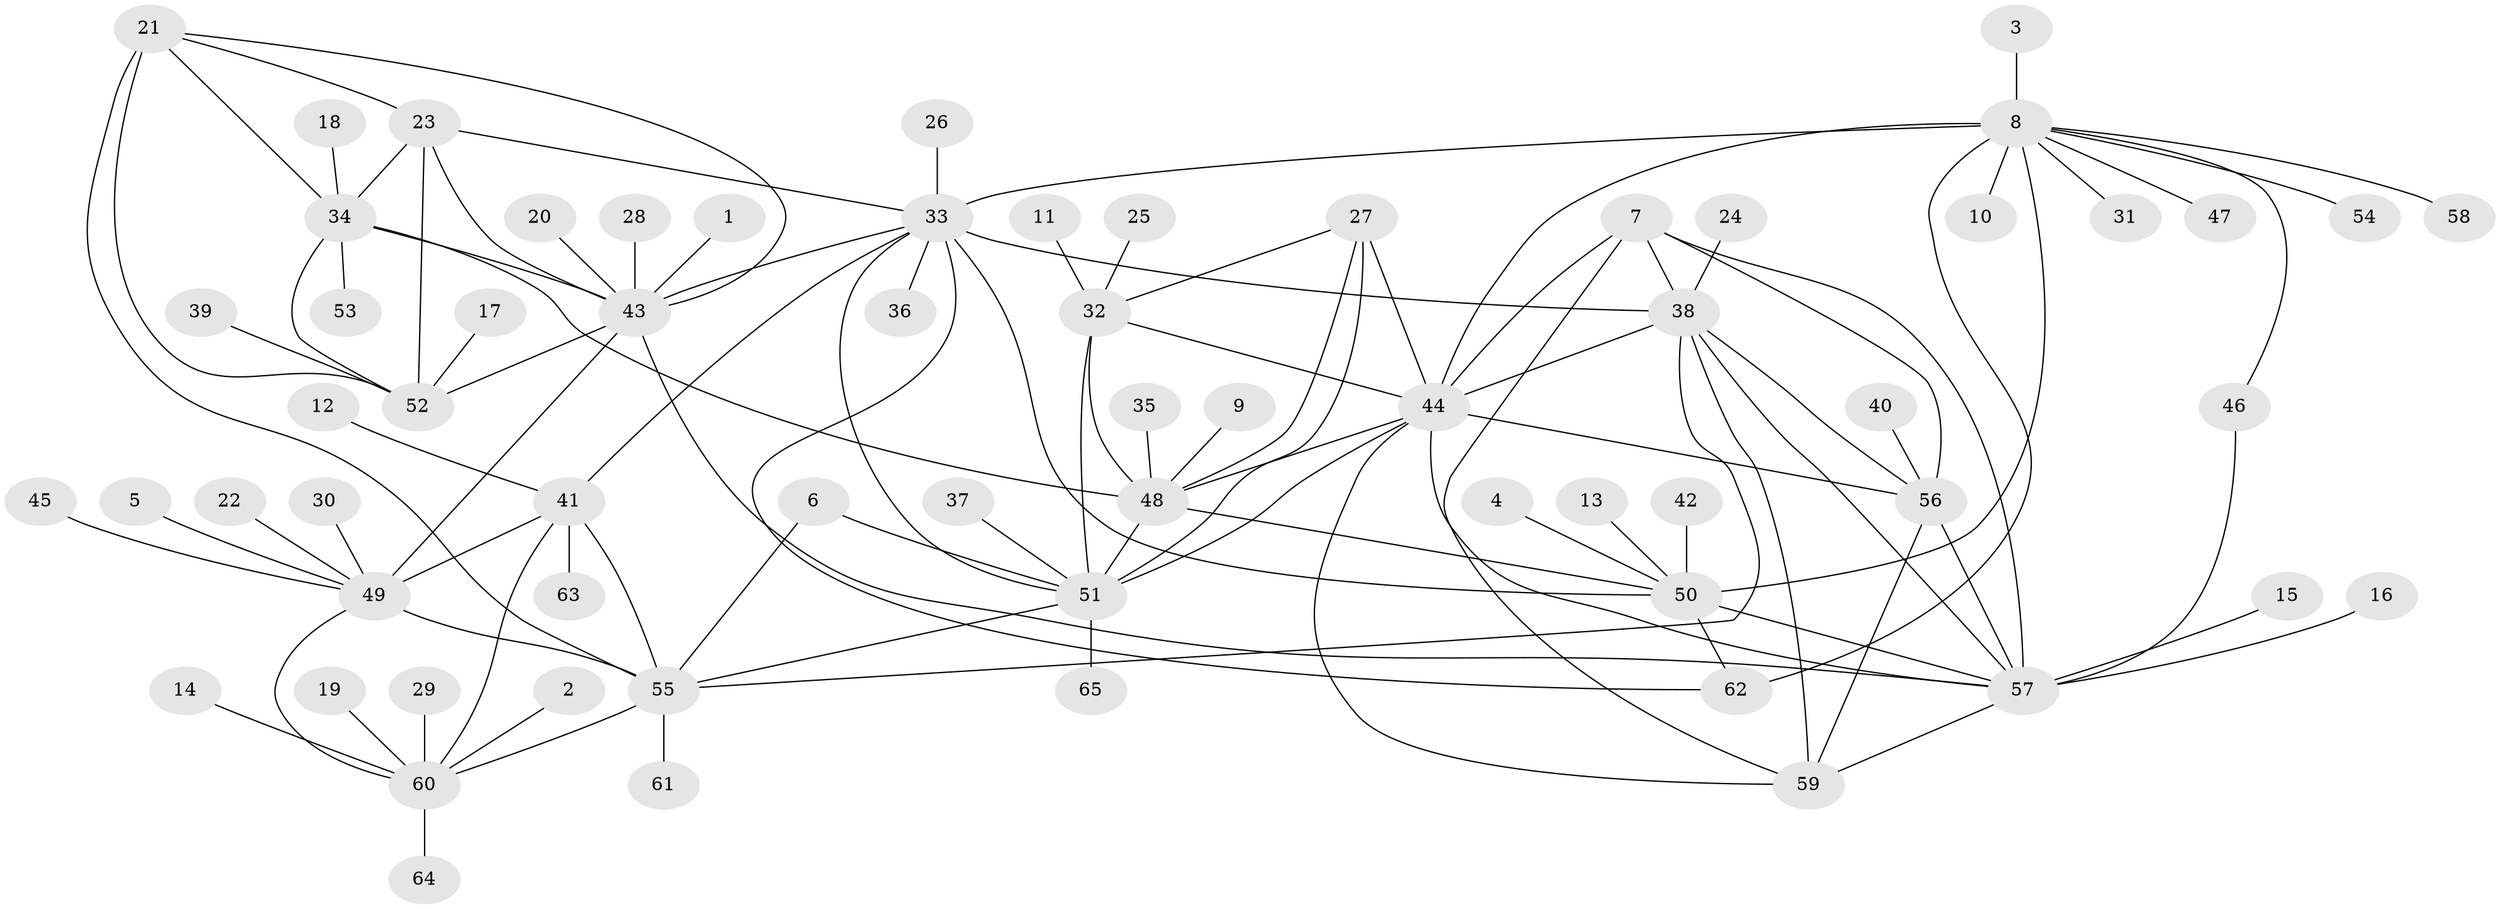 // original degree distribution, {9: 0.031007751937984496, 8: 0.03875968992248062, 11: 0.05426356589147287, 7: 0.06201550387596899, 10: 0.023255813953488372, 6: 0.007751937984496124, 12: 0.007751937984496124, 5: 0.007751937984496124, 1: 0.6124031007751938, 2: 0.12403100775193798, 3: 0.023255813953488372, 4: 0.007751937984496124}
// Generated by graph-tools (version 1.1) at 2025/26/03/09/25 03:26:40]
// undirected, 65 vertices, 105 edges
graph export_dot {
graph [start="1"]
  node [color=gray90,style=filled];
  1;
  2;
  3;
  4;
  5;
  6;
  7;
  8;
  9;
  10;
  11;
  12;
  13;
  14;
  15;
  16;
  17;
  18;
  19;
  20;
  21;
  22;
  23;
  24;
  25;
  26;
  27;
  28;
  29;
  30;
  31;
  32;
  33;
  34;
  35;
  36;
  37;
  38;
  39;
  40;
  41;
  42;
  43;
  44;
  45;
  46;
  47;
  48;
  49;
  50;
  51;
  52;
  53;
  54;
  55;
  56;
  57;
  58;
  59;
  60;
  61;
  62;
  63;
  64;
  65;
  1 -- 43 [weight=1.0];
  2 -- 60 [weight=1.0];
  3 -- 8 [weight=1.0];
  4 -- 50 [weight=1.0];
  5 -- 49 [weight=1.0];
  6 -- 51 [weight=1.0];
  6 -- 55 [weight=1.0];
  7 -- 38 [weight=1.0];
  7 -- 44 [weight=1.0];
  7 -- 56 [weight=1.0];
  7 -- 57 [weight=1.0];
  7 -- 59 [weight=1.0];
  8 -- 10 [weight=1.0];
  8 -- 31 [weight=1.0];
  8 -- 33 [weight=3.0];
  8 -- 44 [weight=1.0];
  8 -- 46 [weight=1.0];
  8 -- 47 [weight=1.0];
  8 -- 50 [weight=3.0];
  8 -- 54 [weight=1.0];
  8 -- 58 [weight=1.0];
  8 -- 62 [weight=3.0];
  9 -- 48 [weight=1.0];
  11 -- 32 [weight=1.0];
  12 -- 41 [weight=1.0];
  13 -- 50 [weight=1.0];
  14 -- 60 [weight=1.0];
  15 -- 57 [weight=1.0];
  16 -- 57 [weight=1.0];
  17 -- 52 [weight=1.0];
  18 -- 34 [weight=1.0];
  19 -- 60 [weight=1.0];
  20 -- 43 [weight=1.0];
  21 -- 23 [weight=1.0];
  21 -- 34 [weight=1.0];
  21 -- 43 [weight=1.0];
  21 -- 52 [weight=2.0];
  21 -- 55 [weight=1.0];
  22 -- 49 [weight=1.0];
  23 -- 33 [weight=1.0];
  23 -- 34 [weight=1.0];
  23 -- 43 [weight=2.0];
  23 -- 52 [weight=2.0];
  24 -- 38 [weight=1.0];
  25 -- 32 [weight=1.0];
  26 -- 33 [weight=1.0];
  27 -- 32 [weight=1.0];
  27 -- 44 [weight=1.0];
  27 -- 48 [weight=1.0];
  27 -- 51 [weight=2.0];
  28 -- 43 [weight=1.0];
  29 -- 60 [weight=1.0];
  30 -- 49 [weight=1.0];
  32 -- 44 [weight=1.0];
  32 -- 48 [weight=1.0];
  32 -- 51 [weight=2.0];
  33 -- 36 [weight=1.0];
  33 -- 38 [weight=1.0];
  33 -- 41 [weight=2.0];
  33 -- 43 [weight=1.0];
  33 -- 50 [weight=1.0];
  33 -- 51 [weight=1.0];
  33 -- 62 [weight=1.0];
  34 -- 43 [weight=1.0];
  34 -- 48 [weight=1.0];
  34 -- 52 [weight=2.0];
  34 -- 53 [weight=1.0];
  35 -- 48 [weight=1.0];
  37 -- 51 [weight=1.0];
  38 -- 44 [weight=1.0];
  38 -- 55 [weight=1.0];
  38 -- 56 [weight=1.0];
  38 -- 57 [weight=1.0];
  38 -- 59 [weight=1.0];
  39 -- 52 [weight=1.0];
  40 -- 56 [weight=1.0];
  41 -- 49 [weight=2.0];
  41 -- 55 [weight=2.0];
  41 -- 60 [weight=1.0];
  41 -- 63 [weight=1.0];
  42 -- 50 [weight=1.0];
  43 -- 49 [weight=1.0];
  43 -- 52 [weight=2.0];
  43 -- 57 [weight=1.0];
  44 -- 48 [weight=1.0];
  44 -- 51 [weight=2.0];
  44 -- 56 [weight=1.0];
  44 -- 57 [weight=1.0];
  44 -- 59 [weight=1.0];
  45 -- 49 [weight=1.0];
  46 -- 57 [weight=1.0];
  48 -- 50 [weight=1.0];
  48 -- 51 [weight=2.0];
  49 -- 55 [weight=4.0];
  49 -- 60 [weight=2.0];
  50 -- 57 [weight=1.0];
  50 -- 62 [weight=1.0];
  51 -- 55 [weight=1.0];
  51 -- 65 [weight=1.0];
  55 -- 60 [weight=2.0];
  55 -- 61 [weight=1.0];
  56 -- 57 [weight=1.0];
  56 -- 59 [weight=1.0];
  57 -- 59 [weight=1.0];
  60 -- 64 [weight=1.0];
}
